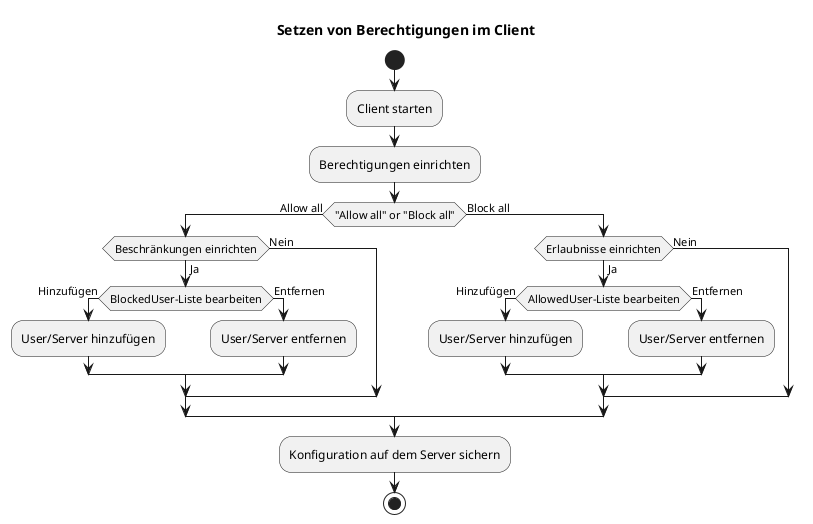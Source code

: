 @startuml
title Setzen von Berechtigungen im Client
skinparam ConditionEndStyle hline
start
:Client starten;
:Berechtigungen einrichten;

if ("Allow all" or "Block all") then (Allow all)
  if(Beschränkungen einrichten) then (Ja)
    if(BlockedUser-Liste bearbeiten) then (Hinzufügen)
    :User/Server hinzufügen;
    else (Entfernen)
    :User/Server entfernen;
    endif
  else(Nein)
  endif
else (Block all)
  if(Erlaubnisse einrichten) then (Ja)
    if(AllowedUser-Liste bearbeiten) then (Hinzufügen)
    :User/Server hinzufügen;
    else (Entfernen)
    :User/Server entfernen;
    endif
  else(Nein)
  endif
endif
:Konfiguration auf dem Server sichern;
stop

@enduml
